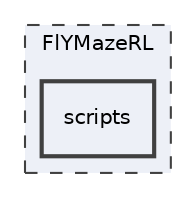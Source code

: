digraph "C:/Rishika/Projects/FlYMazeRL/scripts"
{
 // LATEX_PDF_SIZE
  edge [fontname="Helvetica",fontsize="10",labelfontname="Helvetica",labelfontsize="10"];
  node [fontname="Helvetica",fontsize="10",shape=record];
  compound=true
  subgraph clusterdir_fe04a9d4a78bc85c6ccbcab18d4724ec {
    graph [ bgcolor="#edf0f7", pencolor="grey25", style="filled,dashed,", label="FlYMazeRL", fontname="Helvetica", fontsize="10", URL="dir_fe04a9d4a78bc85c6ccbcab18d4724ec.html"]
  dir_cc28575dbeaad850739ff8966f312d10 [shape=box, label="scripts", style="filled,bold,", fillcolor="#edf0f7", color="grey25", URL="dir_cc28575dbeaad850739ff8966f312d10.html"];
  }
}
